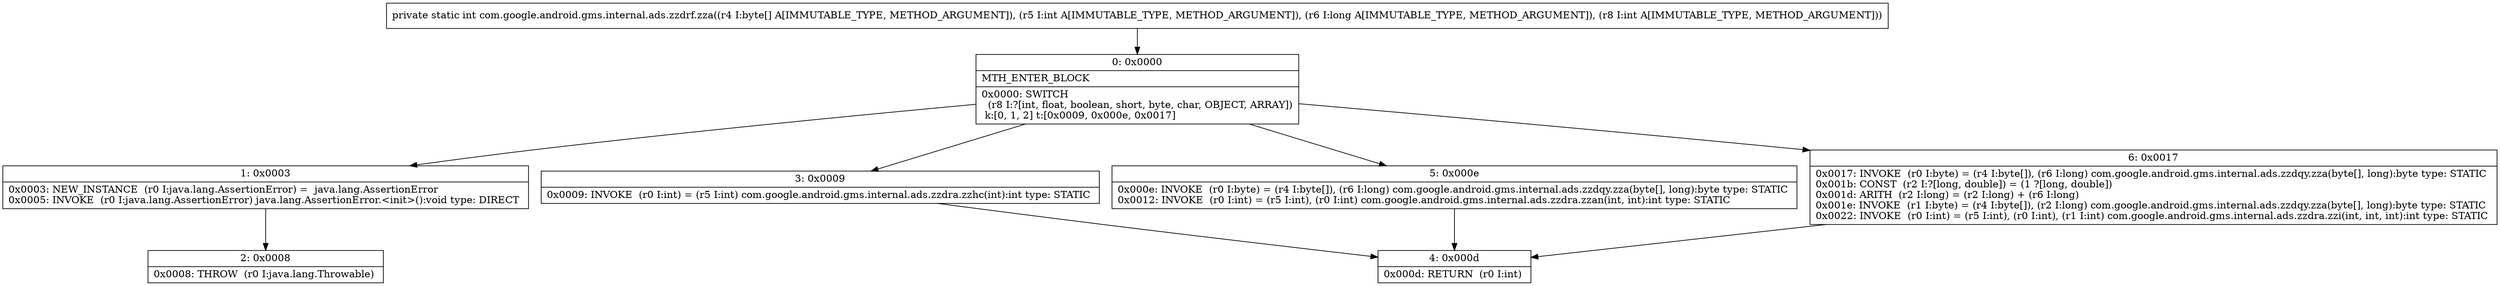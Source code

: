 digraph "CFG forcom.google.android.gms.internal.ads.zzdrf.zza([BIJI)I" {
Node_0 [shape=record,label="{0\:\ 0x0000|MTH_ENTER_BLOCK\l|0x0000: SWITCH  \l  (r8 I:?[int, float, boolean, short, byte, char, OBJECT, ARRAY])\l k:[0, 1, 2] t:[0x0009, 0x000e, 0x0017] \l}"];
Node_1 [shape=record,label="{1\:\ 0x0003|0x0003: NEW_INSTANCE  (r0 I:java.lang.AssertionError) =  java.lang.AssertionError \l0x0005: INVOKE  (r0 I:java.lang.AssertionError) java.lang.AssertionError.\<init\>():void type: DIRECT \l}"];
Node_2 [shape=record,label="{2\:\ 0x0008|0x0008: THROW  (r0 I:java.lang.Throwable) \l}"];
Node_3 [shape=record,label="{3\:\ 0x0009|0x0009: INVOKE  (r0 I:int) = (r5 I:int) com.google.android.gms.internal.ads.zzdra.zzhc(int):int type: STATIC \l}"];
Node_4 [shape=record,label="{4\:\ 0x000d|0x000d: RETURN  (r0 I:int) \l}"];
Node_5 [shape=record,label="{5\:\ 0x000e|0x000e: INVOKE  (r0 I:byte) = (r4 I:byte[]), (r6 I:long) com.google.android.gms.internal.ads.zzdqy.zza(byte[], long):byte type: STATIC \l0x0012: INVOKE  (r0 I:int) = (r5 I:int), (r0 I:int) com.google.android.gms.internal.ads.zzdra.zzan(int, int):int type: STATIC \l}"];
Node_6 [shape=record,label="{6\:\ 0x0017|0x0017: INVOKE  (r0 I:byte) = (r4 I:byte[]), (r6 I:long) com.google.android.gms.internal.ads.zzdqy.zza(byte[], long):byte type: STATIC \l0x001b: CONST  (r2 I:?[long, double]) = (1 ?[long, double]) \l0x001d: ARITH  (r2 I:long) = (r2 I:long) + (r6 I:long) \l0x001e: INVOKE  (r1 I:byte) = (r4 I:byte[]), (r2 I:long) com.google.android.gms.internal.ads.zzdqy.zza(byte[], long):byte type: STATIC \l0x0022: INVOKE  (r0 I:int) = (r5 I:int), (r0 I:int), (r1 I:int) com.google.android.gms.internal.ads.zzdra.zzi(int, int, int):int type: STATIC \l}"];
MethodNode[shape=record,label="{private static int com.google.android.gms.internal.ads.zzdrf.zza((r4 I:byte[] A[IMMUTABLE_TYPE, METHOD_ARGUMENT]), (r5 I:int A[IMMUTABLE_TYPE, METHOD_ARGUMENT]), (r6 I:long A[IMMUTABLE_TYPE, METHOD_ARGUMENT]), (r8 I:int A[IMMUTABLE_TYPE, METHOD_ARGUMENT])) }"];
MethodNode -> Node_0;
Node_0 -> Node_1;
Node_0 -> Node_3;
Node_0 -> Node_5;
Node_0 -> Node_6;
Node_1 -> Node_2;
Node_3 -> Node_4;
Node_5 -> Node_4;
Node_6 -> Node_4;
}

